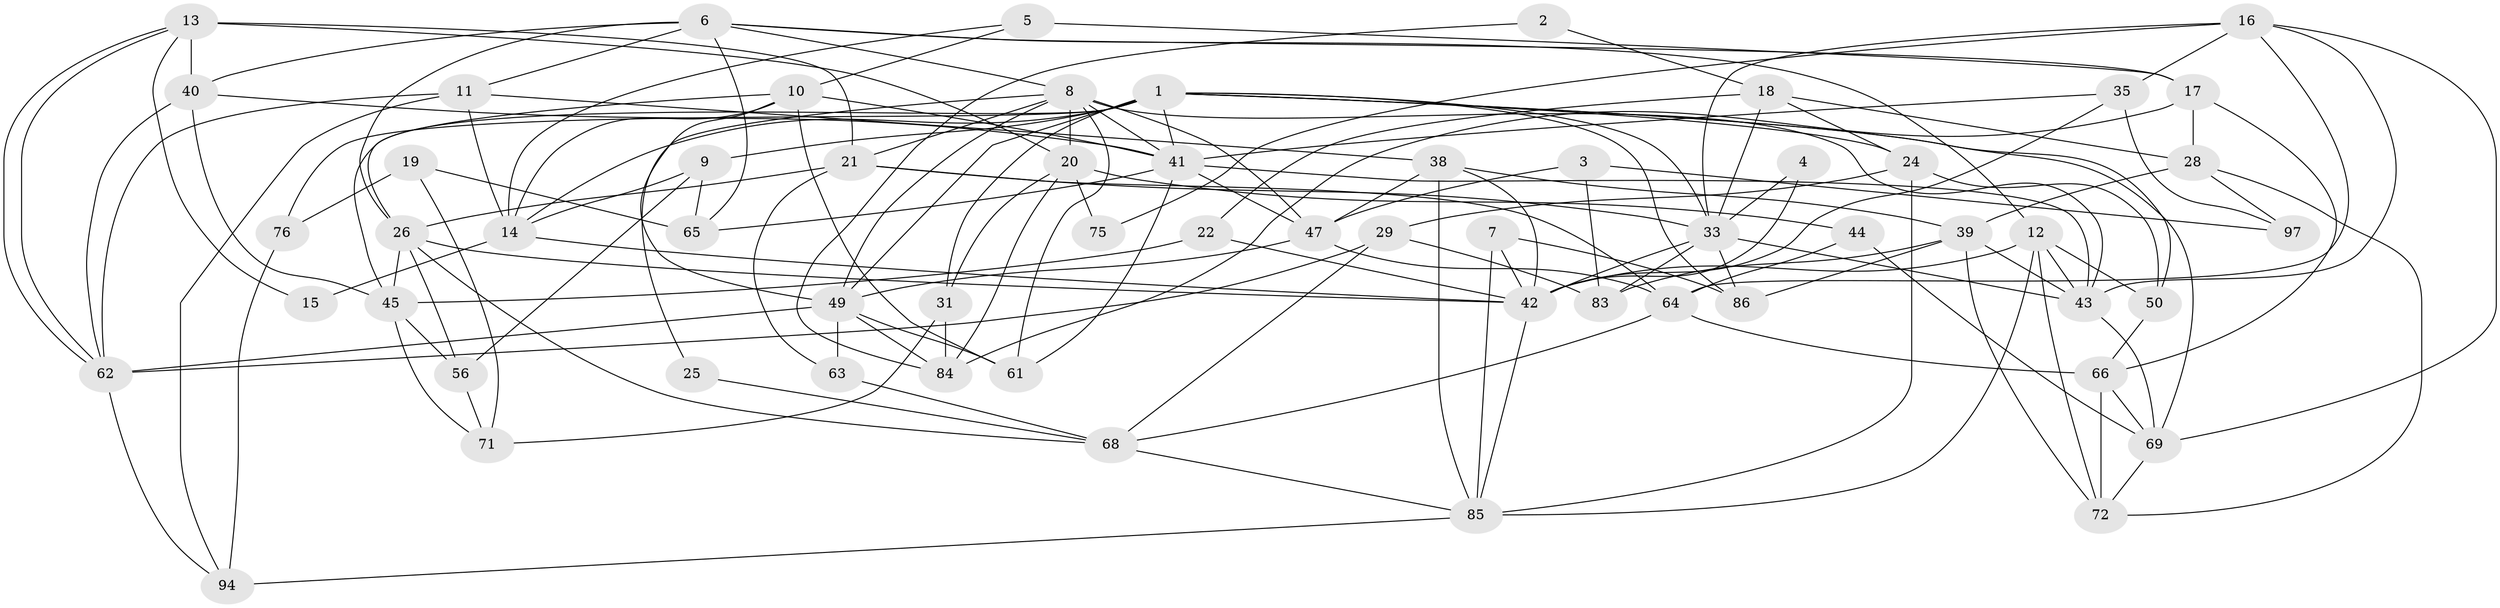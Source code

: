 // original degree distribution, {6: 0.09, 2: 0.11, 3: 0.3, 4: 0.31, 9: 0.01, 5: 0.13, 8: 0.01, 7: 0.04}
// Generated by graph-tools (version 1.1) at 2025/11/02/21/25 10:11:15]
// undirected, 60 vertices, 153 edges
graph export_dot {
graph [start="1"]
  node [color=gray90,style=filled];
  1 [super="+23"];
  2;
  3;
  4;
  5 [super="+80"];
  6 [super="+54"];
  7 [super="+99"];
  8 [super="+30"];
  9;
  10 [super="+37"];
  11 [super="+52"];
  12 [super="+90"];
  13 [super="+78"];
  14 [super="+34"];
  15;
  16 [super="+57"];
  17 [super="+51"];
  18 [super="+98"];
  19;
  20 [super="+58"];
  21 [super="+74"];
  22;
  24 [super="+27"];
  25;
  26 [super="+32"];
  28 [super="+59"];
  29;
  31 [super="+36"];
  33 [super="+48"];
  35 [super="+95"];
  38 [super="+46"];
  39 [super="+55"];
  40 [super="+92"];
  41 [super="+77"];
  42 [super="+60"];
  43 [super="+67"];
  44;
  45 [super="+53"];
  47 [super="+70"];
  49 [super="+81"];
  50 [super="+79"];
  56;
  61;
  62 [super="+96"];
  63;
  64 [super="+88"];
  65 [super="+73"];
  66 [super="+82"];
  68 [super="+89"];
  69 [super="+91"];
  71 [super="+87"];
  72 [super="+100"];
  75;
  76;
  83;
  84;
  85 [super="+93"];
  86;
  94;
  97;
  1 -- 9;
  1 -- 69;
  1 -- 24;
  1 -- 41;
  1 -- 76;
  1 -- 45;
  1 -- 14;
  1 -- 49;
  1 -- 86;
  1 -- 31;
  1 -- 50;
  1 -- 33;
  2 -- 84;
  2 -- 18;
  3 -- 47;
  3 -- 83;
  3 -- 97;
  4 -- 42;
  4 -- 33;
  5 -- 10;
  5 -- 17 [weight=2];
  5 -- 14;
  6 -- 8;
  6 -- 26;
  6 -- 11;
  6 -- 17;
  6 -- 12;
  6 -- 65;
  6 -- 40;
  7 -- 42;
  7 -- 85;
  7 -- 86;
  8 -- 49;
  8 -- 25;
  8 -- 61;
  8 -- 43;
  8 -- 21;
  8 -- 41;
  8 -- 20;
  8 -- 47;
  9 -- 56;
  9 -- 14;
  9 -- 65;
  10 -- 61 [weight=2];
  10 -- 41;
  10 -- 49;
  10 -- 26;
  10 -- 14;
  11 -- 14;
  11 -- 38;
  11 -- 94;
  11 -- 62;
  12 -- 85;
  12 -- 72;
  12 -- 50;
  12 -- 42;
  12 -- 43;
  13 -- 62;
  13 -- 62;
  13 -- 40 [weight=2];
  13 -- 20;
  13 -- 21;
  13 -- 15;
  14 -- 15;
  14 -- 42 [weight=2];
  16 -- 69;
  16 -- 75;
  16 -- 43;
  16 -- 64;
  16 -- 33;
  16 -- 35;
  17 -- 84;
  17 -- 28;
  17 -- 66;
  18 -- 33 [weight=2];
  18 -- 28;
  18 -- 22;
  18 -- 24;
  19 -- 76;
  19 -- 71;
  19 -- 65;
  20 -- 44;
  20 -- 75;
  20 -- 84;
  20 -- 31;
  21 -- 33;
  21 -- 26;
  21 -- 63;
  21 -- 64;
  22 -- 42;
  22 -- 45;
  24 -- 29;
  24 -- 50;
  24 -- 85;
  25 -- 68;
  26 -- 45;
  26 -- 42;
  26 -- 56;
  26 -- 68;
  28 -- 97;
  28 -- 72;
  28 -- 39;
  29 -- 83;
  29 -- 62;
  29 -- 68;
  31 -- 84;
  31 -- 71;
  33 -- 43;
  33 -- 86;
  33 -- 83;
  33 -- 42;
  35 -- 97;
  35 -- 41;
  35 -- 42;
  38 -- 42;
  38 -- 39;
  38 -- 85;
  38 -- 47;
  39 -- 86;
  39 -- 72;
  39 -- 83;
  39 -- 43;
  40 -- 62;
  40 -- 41;
  40 -- 45;
  41 -- 43;
  41 -- 61;
  41 -- 65;
  41 -- 47;
  42 -- 85;
  43 -- 69;
  44 -- 69;
  44 -- 64;
  45 -- 56;
  45 -- 71;
  47 -- 49;
  47 -- 64;
  49 -- 84;
  49 -- 63;
  49 -- 61;
  49 -- 62;
  50 -- 66;
  56 -- 71;
  62 -- 94;
  63 -- 68;
  64 -- 68;
  64 -- 66;
  66 -- 69;
  66 -- 72;
  68 -- 85;
  69 -- 72;
  76 -- 94;
  85 -- 94;
}

